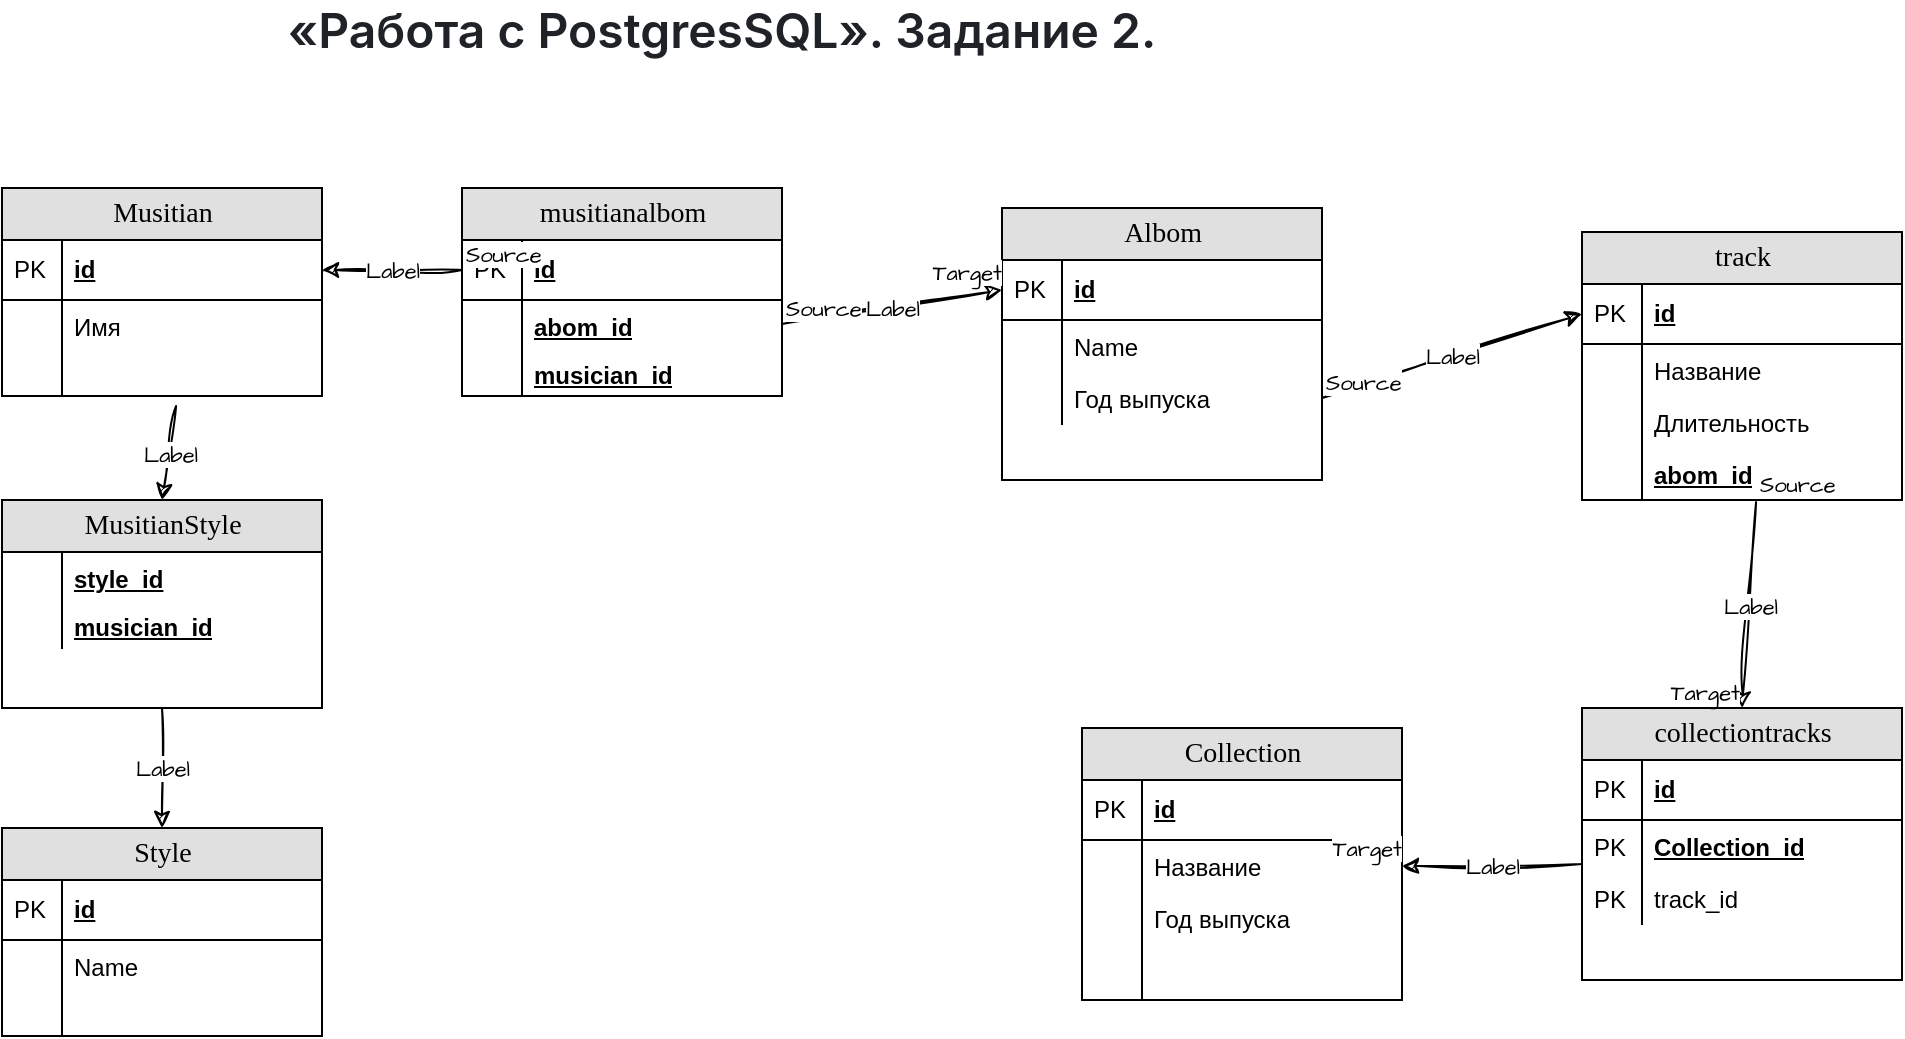 <mxfile version="24.7.1" type="github">
  <diagram name="Page-1" id="e56a1550-8fbb-45ad-956c-1786394a9013">
    <mxGraphModel dx="1434" dy="780" grid="1" gridSize="10" guides="1" tooltips="1" connect="1" arrows="1" fold="1" page="1" pageScale="1" pageWidth="1169" pageHeight="827" background="none" math="0" shadow="0">
      <root>
        <mxCell id="0" />
        <mxCell id="1" parent="0" />
        <mxCell id="83qIvf34ZbuuLf_Xbf8a-58" value="" style="edgeStyle=orthogonalEdgeStyle;rounded=0;hachureGap=4;orthogonalLoop=1;jettySize=auto;html=1;fontFamily=Architects Daughter;fontSource=https%3A%2F%2Ffonts.googleapis.com%2Fcss%3Ffamily%3DArchitects%2BDaughter;" parent="1" edge="1">
          <mxGeometry relative="1" as="geometry">
            <mxPoint x="230" y="165" as="sourcePoint" />
          </mxGeometry>
        </mxCell>
        <mxCell id="83qIvf34ZbuuLf_Xbf8a-72" value="" style="edgeStyle=orthogonalEdgeStyle;rounded=0;hachureGap=4;orthogonalLoop=1;jettySize=auto;html=1;fontFamily=Architects Daughter;fontSource=https%3A%2F%2Ffonts.googleapis.com%2Fcss%3Ffamily%3DArchitects%2BDaughter;" parent="1" edge="1">
          <mxGeometry relative="1" as="geometry">
            <mxPoint x="520" y="165" as="sourcePoint" />
          </mxGeometry>
        </mxCell>
        <mxCell id="83qIvf34ZbuuLf_Xbf8a-88" value="" style="edgeStyle=orthogonalEdgeStyle;rounded=0;sketch=1;hachureGap=4;jiggle=2;curveFitting=1;orthogonalLoop=1;jettySize=auto;html=1;fontFamily=Architects Daughter;fontSource=https%3A%2F%2Ffonts.googleapis.com%2Fcss%3Ffamily%3DArchitects%2BDaughter;" parent="1" edge="1">
          <mxGeometry relative="1" as="geometry">
            <mxPoint x="760" y="165" as="sourcePoint" />
          </mxGeometry>
        </mxCell>
        <mxCell id="83qIvf34ZbuuLf_Xbf8a-93" value="Musitian" style="swimlane;html=1;fontStyle=0;childLayout=stackLayout;horizontal=1;startSize=26;fillColor=#e0e0e0;horizontalStack=0;resizeParent=1;resizeLast=0;collapsible=1;marginBottom=0;swimlaneFillColor=#ffffff;align=center;rounded=0;shadow=0;comic=0;labelBackgroundColor=none;strokeWidth=1;fontFamily=Verdana;fontSize=14;textDirection=ltr;" parent="1" vertex="1">
          <mxGeometry x="180" y="130" width="160" height="104" as="geometry" />
        </mxCell>
        <mxCell id="83qIvf34ZbuuLf_Xbf8a-94" value="id" style="shape=partialRectangle;top=0;left=0;right=0;bottom=1;html=1;align=left;verticalAlign=middle;fillColor=none;spacingLeft=34;spacingRight=4;whiteSpace=wrap;overflow=hidden;rotatable=0;points=[[0,0.5],[1,0.5]];portConstraint=eastwest;dropTarget=0;fontStyle=5;textDirection=ltr;" parent="83qIvf34ZbuuLf_Xbf8a-93" vertex="1">
          <mxGeometry y="26" width="160" height="30" as="geometry" />
        </mxCell>
        <mxCell id="83qIvf34ZbuuLf_Xbf8a-95" value="PK" style="shape=partialRectangle;top=0;left=0;bottom=0;html=1;fillColor=none;align=left;verticalAlign=middle;spacingLeft=4;spacingRight=4;whiteSpace=wrap;overflow=hidden;rotatable=0;points=[];portConstraint=eastwest;part=1;textDirection=ltr;" parent="83qIvf34ZbuuLf_Xbf8a-94" vertex="1" connectable="0">
          <mxGeometry width="30" height="30" as="geometry" />
        </mxCell>
        <mxCell id="83qIvf34ZbuuLf_Xbf8a-96" value="Имя" style="shape=partialRectangle;top=0;left=0;right=0;bottom=0;html=1;align=left;verticalAlign=top;fillColor=none;spacingLeft=34;spacingRight=4;whiteSpace=wrap;overflow=hidden;rotatable=0;points=[[0,0.5],[1,0.5]];portConstraint=eastwest;dropTarget=0;textDirection=ltr;" parent="83qIvf34ZbuuLf_Xbf8a-93" vertex="1">
          <mxGeometry y="56" width="160" height="24" as="geometry" />
        </mxCell>
        <mxCell id="83qIvf34ZbuuLf_Xbf8a-97" value="" style="shape=partialRectangle;top=0;left=0;bottom=0;html=1;fillColor=none;align=left;verticalAlign=top;spacingLeft=4;spacingRight=4;whiteSpace=wrap;overflow=hidden;rotatable=0;points=[];portConstraint=eastwest;part=1;textDirection=ltr;" parent="83qIvf34ZbuuLf_Xbf8a-96" vertex="1" connectable="0">
          <mxGeometry width="30" height="24" as="geometry" />
        </mxCell>
        <mxCell id="83qIvf34ZbuuLf_Xbf8a-119" value="" style="shape=partialRectangle;top=0;left=0;right=0;bottom=0;html=1;align=left;verticalAlign=top;fillColor=none;spacingLeft=34;spacingRight=4;whiteSpace=wrap;overflow=hidden;rotatable=0;points=[[0,0.5],[1,0.5]];portConstraint=eastwest;dropTarget=0;textDirection=ltr;" parent="83qIvf34ZbuuLf_Xbf8a-93" vertex="1">
          <mxGeometry y="80" width="160" height="24" as="geometry" />
        </mxCell>
        <mxCell id="83qIvf34ZbuuLf_Xbf8a-120" value="" style="shape=partialRectangle;top=0;left=0;bottom=0;html=1;fillColor=none;align=left;verticalAlign=top;spacingLeft=4;spacingRight=4;whiteSpace=wrap;overflow=hidden;rotatable=0;points=[];portConstraint=eastwest;part=1;textDirection=ltr;" parent="83qIvf34ZbuuLf_Xbf8a-119" vertex="1" connectable="0">
          <mxGeometry width="30" height="24" as="geometry" />
        </mxCell>
        <mxCell id="83qIvf34ZbuuLf_Xbf8a-101" value="Albom" style="swimlane;html=1;fontStyle=0;childLayout=stackLayout;horizontal=1;startSize=26;fillColor=#e0e0e0;horizontalStack=0;resizeParent=1;resizeLast=0;collapsible=1;marginBottom=0;swimlaneFillColor=#ffffff;align=center;rounded=0;shadow=0;comic=0;labelBackgroundColor=none;strokeWidth=1;fontFamily=Verdana;fontSize=14;textDirection=ltr;" parent="1" vertex="1">
          <mxGeometry x="680" y="140" width="160" height="136" as="geometry" />
        </mxCell>
        <mxCell id="83qIvf34ZbuuLf_Xbf8a-102" value="id" style="shape=partialRectangle;top=0;left=0;right=0;bottom=1;html=1;align=left;verticalAlign=middle;fillColor=none;spacingLeft=34;spacingRight=4;whiteSpace=wrap;overflow=hidden;rotatable=0;points=[[0,0.5],[1,0.5]];portConstraint=eastwest;dropTarget=0;fontStyle=5;textDirection=ltr;" parent="83qIvf34ZbuuLf_Xbf8a-101" vertex="1">
          <mxGeometry y="26" width="160" height="30" as="geometry" />
        </mxCell>
        <mxCell id="83qIvf34ZbuuLf_Xbf8a-103" value="PK" style="shape=partialRectangle;top=0;left=0;bottom=0;html=1;fillColor=none;align=left;verticalAlign=middle;spacingLeft=4;spacingRight=4;whiteSpace=wrap;overflow=hidden;rotatable=0;points=[];portConstraint=eastwest;part=1;textDirection=ltr;" parent="83qIvf34ZbuuLf_Xbf8a-102" vertex="1" connectable="0">
          <mxGeometry width="30" height="30" as="geometry" />
        </mxCell>
        <mxCell id="83qIvf34ZbuuLf_Xbf8a-104" value="Name" style="shape=partialRectangle;top=0;left=0;right=0;bottom=0;html=1;align=left;verticalAlign=top;fillColor=none;spacingLeft=34;spacingRight=4;whiteSpace=wrap;overflow=hidden;rotatable=0;points=[[0,0.5],[1,0.5]];portConstraint=eastwest;dropTarget=0;textDirection=ltr;" parent="83qIvf34ZbuuLf_Xbf8a-101" vertex="1">
          <mxGeometry y="56" width="160" height="26" as="geometry" />
        </mxCell>
        <mxCell id="83qIvf34ZbuuLf_Xbf8a-105" value="" style="shape=partialRectangle;top=0;left=0;bottom=0;html=1;fillColor=none;align=left;verticalAlign=top;spacingLeft=4;spacingRight=4;whiteSpace=wrap;overflow=hidden;rotatable=0;points=[];portConstraint=eastwest;part=1;textDirection=ltr;" parent="83qIvf34ZbuuLf_Xbf8a-104" vertex="1" connectable="0">
          <mxGeometry width="30" height="26" as="geometry" />
        </mxCell>
        <mxCell id="83qIvf34ZbuuLf_Xbf8a-130" value="Год выпуска" style="shape=partialRectangle;top=0;left=0;right=0;bottom=0;html=1;align=left;verticalAlign=top;fillColor=none;spacingLeft=34;spacingRight=4;whiteSpace=wrap;overflow=hidden;rotatable=0;points=[[0,0.5],[1,0.5]];portConstraint=eastwest;dropTarget=0;textDirection=ltr;" parent="83qIvf34ZbuuLf_Xbf8a-101" vertex="1">
          <mxGeometry y="82" width="160" height="26" as="geometry" />
        </mxCell>
        <mxCell id="83qIvf34ZbuuLf_Xbf8a-131" value="" style="shape=partialRectangle;top=0;left=0;bottom=0;html=1;fillColor=none;align=left;verticalAlign=top;spacingLeft=4;spacingRight=4;whiteSpace=wrap;overflow=hidden;rotatable=0;points=[];portConstraint=eastwest;part=1;textDirection=ltr;" parent="83qIvf34ZbuuLf_Xbf8a-130" vertex="1" connectable="0">
          <mxGeometry width="30" height="26" as="geometry" />
        </mxCell>
        <mxCell id="83qIvf34ZbuuLf_Xbf8a-111" value="track" style="swimlane;html=1;fontStyle=0;childLayout=stackLayout;horizontal=1;startSize=26;fillColor=#e0e0e0;horizontalStack=0;resizeParent=1;resizeLast=0;collapsible=1;marginBottom=0;swimlaneFillColor=#ffffff;align=center;rounded=0;shadow=0;comic=0;labelBackgroundColor=none;strokeWidth=1;fontFamily=Verdana;fontSize=14;textDirection=ltr;" parent="1" vertex="1">
          <mxGeometry x="970" y="152" width="160" height="134" as="geometry" />
        </mxCell>
        <mxCell id="83qIvf34ZbuuLf_Xbf8a-112" value="id" style="shape=partialRectangle;top=0;left=0;right=0;bottom=1;html=1;align=left;verticalAlign=middle;fillColor=none;spacingLeft=34;spacingRight=4;whiteSpace=wrap;overflow=hidden;rotatable=0;points=[[0,0.5],[1,0.5]];portConstraint=eastwest;dropTarget=0;fontStyle=5;textDirection=ltr;" parent="83qIvf34ZbuuLf_Xbf8a-111" vertex="1">
          <mxGeometry y="26" width="160" height="30" as="geometry" />
        </mxCell>
        <mxCell id="83qIvf34ZbuuLf_Xbf8a-113" value="PK" style="shape=partialRectangle;top=0;left=0;bottom=0;html=1;fillColor=none;align=left;verticalAlign=middle;spacingLeft=4;spacingRight=4;whiteSpace=wrap;overflow=hidden;rotatable=0;points=[];portConstraint=eastwest;part=1;textDirection=ltr;" parent="83qIvf34ZbuuLf_Xbf8a-112" vertex="1" connectable="0">
          <mxGeometry width="30" height="30" as="geometry" />
        </mxCell>
        <mxCell id="83qIvf34ZbuuLf_Xbf8a-114" value="Название" style="shape=partialRectangle;top=0;left=0;right=0;bottom=0;html=1;align=left;verticalAlign=top;fillColor=none;spacingLeft=34;spacingRight=4;whiteSpace=wrap;overflow=hidden;rotatable=0;points=[[0,0.5],[1,0.5]];portConstraint=eastwest;dropTarget=0;textDirection=ltr;" parent="83qIvf34ZbuuLf_Xbf8a-111" vertex="1">
          <mxGeometry y="56" width="160" height="26" as="geometry" />
        </mxCell>
        <mxCell id="83qIvf34ZbuuLf_Xbf8a-115" value="" style="shape=partialRectangle;top=0;left=0;bottom=0;html=1;fillColor=none;align=left;verticalAlign=top;spacingLeft=4;spacingRight=4;whiteSpace=wrap;overflow=hidden;rotatable=0;points=[];portConstraint=eastwest;part=1;textDirection=ltr;" parent="83qIvf34ZbuuLf_Xbf8a-114" vertex="1" connectable="0">
          <mxGeometry width="30" height="26" as="geometry" />
        </mxCell>
        <mxCell id="83qIvf34ZbuuLf_Xbf8a-132" value="Длительность" style="shape=partialRectangle;top=0;left=0;right=0;bottom=0;html=1;align=left;verticalAlign=top;fillColor=none;spacingLeft=34;spacingRight=4;whiteSpace=wrap;overflow=hidden;rotatable=0;points=[[0,0.5],[1,0.5]];portConstraint=eastwest;dropTarget=0;textDirection=ltr;" parent="83qIvf34ZbuuLf_Xbf8a-111" vertex="1">
          <mxGeometry y="82" width="160" height="26" as="geometry" />
        </mxCell>
        <mxCell id="83qIvf34ZbuuLf_Xbf8a-133" value="" style="shape=partialRectangle;top=0;left=0;bottom=0;html=1;fillColor=none;align=left;verticalAlign=top;spacingLeft=4;spacingRight=4;whiteSpace=wrap;overflow=hidden;rotatable=0;points=[];portConstraint=eastwest;part=1;textDirection=ltr;" parent="83qIvf34ZbuuLf_Xbf8a-132" vertex="1" connectable="0">
          <mxGeometry width="30" height="26" as="geometry" />
        </mxCell>
        <mxCell id="83qIvf34ZbuuLf_Xbf8a-134" value="&lt;span style=&quot;font-weight: 700; text-decoration-line: underline;&quot;&gt;abom_id&lt;/span&gt;" style="shape=partialRectangle;top=0;left=0;right=0;bottom=0;html=1;align=left;verticalAlign=top;fillColor=none;spacingLeft=34;spacingRight=4;whiteSpace=wrap;overflow=hidden;rotatable=0;points=[[0,0.5],[1,0.5]];portConstraint=eastwest;dropTarget=0;textDirection=ltr;" parent="83qIvf34ZbuuLf_Xbf8a-111" vertex="1">
          <mxGeometry y="108" width="160" height="26" as="geometry" />
        </mxCell>
        <mxCell id="83qIvf34ZbuuLf_Xbf8a-135" value="" style="shape=partialRectangle;top=0;left=0;bottom=0;html=1;fillColor=none;align=left;verticalAlign=top;spacingLeft=4;spacingRight=4;whiteSpace=wrap;overflow=hidden;rotatable=0;points=[];portConstraint=eastwest;part=1;textDirection=ltr;" parent="83qIvf34ZbuuLf_Xbf8a-134" vertex="1" connectable="0">
          <mxGeometry width="30" height="26" as="geometry" />
        </mxCell>
        <mxCell id="83qIvf34ZbuuLf_Xbf8a-136" value="&lt;h1 style=&quot;box-sizing: border-box; margin-right: 0px; margin-bottom: var(--base-size-16); margin-left: 0px; font-weight: var(--base-text-weight-semibold, 600); line-height: 1.25; padding-bottom: 0.3em; border-bottom: 1px solid var(--borderColor-muted, var(--color-border-muted)); color: rgb(31, 35, 40); font-family: -apple-system, BlinkMacSystemFont, &amp;quot;Segoe UI&amp;quot;, &amp;quot;Noto Sans&amp;quot;, Helvetica, Arial, sans-serif, &amp;quot;Apple Color Emoji&amp;quot;, &amp;quot;Segoe UI Emoji&amp;quot;; text-align: start; background-color: rgb(255, 255, 255); margin-top: 0px !important;&quot; dir=&quot;auto&quot; class=&quot;heading-element&quot; tabindex=&quot;-1&quot;&gt;«Работа с PostgresSQL». Задание 2.&lt;/h1&gt;" style="text;strokeColor=none;align=center;fillColor=none;html=1;verticalAlign=middle;whiteSpace=wrap;rounded=0;fontFamily=Architects Daughter;fontSource=https%3A%2F%2Ffonts.googleapis.com%2Fcss%3Ffamily%3DArchitects%2BDaughter;" parent="1" vertex="1">
          <mxGeometry x="290" y="40" width="500" height="30" as="geometry" />
        </mxCell>
        <mxCell id="aMkGNn5HbSFUDOoJPxXk-1" value="Collection" style="swimlane;html=1;fontStyle=0;childLayout=stackLayout;horizontal=1;startSize=26;fillColor=#e0e0e0;horizontalStack=0;resizeParent=1;resizeLast=0;collapsible=1;marginBottom=0;swimlaneFillColor=#ffffff;align=center;rounded=0;shadow=0;comic=0;labelBackgroundColor=none;strokeWidth=1;fontFamily=Verdana;fontSize=14;textDirection=ltr;" parent="1" vertex="1">
          <mxGeometry x="720" y="400" width="160" height="136" as="geometry" />
        </mxCell>
        <mxCell id="aMkGNn5HbSFUDOoJPxXk-2" value="id" style="shape=partialRectangle;top=0;left=0;right=0;bottom=1;html=1;align=left;verticalAlign=middle;fillColor=none;spacingLeft=34;spacingRight=4;whiteSpace=wrap;overflow=hidden;rotatable=0;points=[[0,0.5],[1,0.5]];portConstraint=eastwest;dropTarget=0;fontStyle=5;textDirection=ltr;" parent="aMkGNn5HbSFUDOoJPxXk-1" vertex="1">
          <mxGeometry y="26" width="160" height="30" as="geometry" />
        </mxCell>
        <mxCell id="aMkGNn5HbSFUDOoJPxXk-3" value="PK" style="shape=partialRectangle;top=0;left=0;bottom=0;html=1;fillColor=none;align=left;verticalAlign=middle;spacingLeft=4;spacingRight=4;whiteSpace=wrap;overflow=hidden;rotatable=0;points=[];portConstraint=eastwest;part=1;textDirection=ltr;" parent="aMkGNn5HbSFUDOoJPxXk-2" vertex="1" connectable="0">
          <mxGeometry width="30" height="30" as="geometry" />
        </mxCell>
        <mxCell id="aMkGNn5HbSFUDOoJPxXk-4" value="Название" style="shape=partialRectangle;top=0;left=0;right=0;bottom=0;html=1;align=left;verticalAlign=top;fillColor=none;spacingLeft=34;spacingRight=4;whiteSpace=wrap;overflow=hidden;rotatable=0;points=[[0,0.5],[1,0.5]];portConstraint=eastwest;dropTarget=0;textDirection=ltr;" parent="aMkGNn5HbSFUDOoJPxXk-1" vertex="1">
          <mxGeometry y="56" width="160" height="26" as="geometry" />
        </mxCell>
        <mxCell id="aMkGNn5HbSFUDOoJPxXk-5" value="" style="shape=partialRectangle;top=0;left=0;bottom=0;html=1;fillColor=none;align=left;verticalAlign=top;spacingLeft=4;spacingRight=4;whiteSpace=wrap;overflow=hidden;rotatable=0;points=[];portConstraint=eastwest;part=1;textDirection=ltr;" parent="aMkGNn5HbSFUDOoJPxXk-4" vertex="1" connectable="0">
          <mxGeometry width="30" height="26" as="geometry" />
        </mxCell>
        <mxCell id="aMkGNn5HbSFUDOoJPxXk-6" value="Год выпуска" style="shape=partialRectangle;top=0;left=0;right=0;bottom=0;html=1;align=left;verticalAlign=top;fillColor=none;spacingLeft=34;spacingRight=4;whiteSpace=wrap;overflow=hidden;rotatable=0;points=[[0,0.5],[1,0.5]];portConstraint=eastwest;dropTarget=0;textDirection=ltr;" parent="aMkGNn5HbSFUDOoJPxXk-1" vertex="1">
          <mxGeometry y="82" width="160" height="26" as="geometry" />
        </mxCell>
        <mxCell id="aMkGNn5HbSFUDOoJPxXk-7" value="" style="shape=partialRectangle;top=0;left=0;bottom=0;html=1;fillColor=none;align=left;verticalAlign=top;spacingLeft=4;spacingRight=4;whiteSpace=wrap;overflow=hidden;rotatable=0;points=[];portConstraint=eastwest;part=1;textDirection=ltr;" parent="aMkGNn5HbSFUDOoJPxXk-6" vertex="1" connectable="0">
          <mxGeometry width="30" height="26" as="geometry" />
        </mxCell>
        <mxCell id="aMkGNn5HbSFUDOoJPxXk-8" value="" style="shape=partialRectangle;top=0;left=0;right=0;bottom=0;html=1;align=left;verticalAlign=top;fillColor=none;spacingLeft=34;spacingRight=4;whiteSpace=wrap;overflow=hidden;rotatable=0;points=[[0,0.5],[1,0.5]];portConstraint=eastwest;dropTarget=0;textDirection=ltr;" parent="aMkGNn5HbSFUDOoJPxXk-1" vertex="1">
          <mxGeometry y="108" width="160" height="28" as="geometry" />
        </mxCell>
        <mxCell id="aMkGNn5HbSFUDOoJPxXk-9" value="" style="shape=partialRectangle;top=0;left=0;bottom=0;html=1;fillColor=none;align=left;verticalAlign=top;spacingLeft=4;spacingRight=4;whiteSpace=wrap;overflow=hidden;rotatable=0;points=[];portConstraint=eastwest;part=1;textDirection=ltr;" parent="aMkGNn5HbSFUDOoJPxXk-8" vertex="1" connectable="0">
          <mxGeometry width="30" height="28" as="geometry" />
        </mxCell>
        <mxCell id="aMkGNn5HbSFUDOoJPxXk-10" value="" style="endArrow=classic;html=1;rounded=0;sketch=1;hachureGap=4;jiggle=2;curveFitting=1;fontFamily=Architects Daughter;fontSource=https%3A%2F%2Ffonts.googleapis.com%2Fcss%3Ffamily%3DArchitects%2BDaughter;entryX=1;entryY=0.5;entryDx=0;entryDy=0;exitX=0;exitY=0.846;exitDx=0;exitDy=0;exitPerimeter=0;" parent="1" source="aMkGNn5HbSFUDOoJPxXk-17" target="aMkGNn5HbSFUDOoJPxXk-4" edge="1">
          <mxGeometry relative="1" as="geometry">
            <mxPoint x="740" y="440" as="sourcePoint" />
            <mxPoint x="660" y="400" as="targetPoint" />
          </mxGeometry>
        </mxCell>
        <mxCell id="aMkGNn5HbSFUDOoJPxXk-11" value="Label" style="edgeLabel;resizable=0;html=1;;align=center;verticalAlign=middle;sketch=1;hachureGap=4;jiggle=2;curveFitting=1;fontFamily=Architects Daughter;fontSource=https%3A%2F%2Ffonts.googleapis.com%2Fcss%3Ffamily%3DArchitects%2BDaughter;" parent="aMkGNn5HbSFUDOoJPxXk-10" connectable="0" vertex="1">
          <mxGeometry relative="1" as="geometry" />
        </mxCell>
        <mxCell id="aMkGNn5HbSFUDOoJPxXk-12" value="Source" style="edgeLabel;resizable=0;html=1;;align=left;verticalAlign=bottom;sketch=1;hachureGap=4;jiggle=2;curveFitting=1;fontFamily=Architects Daughter;fontSource=https%3A%2F%2Ffonts.googleapis.com%2Fcss%3Ffamily%3DArchitects%2BDaughter;" parent="aMkGNn5HbSFUDOoJPxXk-10" connectable="0" vertex="1">
          <mxGeometry x="-1" relative="1" as="geometry" />
        </mxCell>
        <mxCell id="aMkGNn5HbSFUDOoJPxXk-13" value="Target" style="edgeLabel;resizable=0;html=1;;align=right;verticalAlign=bottom;sketch=1;hachureGap=4;jiggle=2;curveFitting=1;fontFamily=Architects Daughter;fontSource=https%3A%2F%2Ffonts.googleapis.com%2Fcss%3Ffamily%3DArchitects%2BDaughter;" parent="aMkGNn5HbSFUDOoJPxXk-10" connectable="0" vertex="1">
          <mxGeometry x="1" relative="1" as="geometry" />
        </mxCell>
        <mxCell id="aMkGNn5HbSFUDOoJPxXk-14" value="collectiontracks" style="swimlane;html=1;fontStyle=0;childLayout=stackLayout;horizontal=1;startSize=26;fillColor=#e0e0e0;horizontalStack=0;resizeParent=1;resizeLast=0;collapsible=1;marginBottom=0;swimlaneFillColor=#ffffff;align=center;rounded=0;shadow=0;comic=0;labelBackgroundColor=none;strokeWidth=1;fontFamily=Verdana;fontSize=14;textDirection=ltr;" parent="1" vertex="1">
          <mxGeometry x="970" y="390" width="160" height="136" as="geometry" />
        </mxCell>
        <mxCell id="aMkGNn5HbSFUDOoJPxXk-15" value="id" style="shape=partialRectangle;top=0;left=0;right=0;bottom=1;html=1;align=left;verticalAlign=middle;fillColor=none;spacingLeft=34;spacingRight=4;whiteSpace=wrap;overflow=hidden;rotatable=0;points=[[0,0.5],[1,0.5]];portConstraint=eastwest;dropTarget=0;fontStyle=5;textDirection=ltr;" parent="aMkGNn5HbSFUDOoJPxXk-14" vertex="1">
          <mxGeometry y="26" width="160" height="30" as="geometry" />
        </mxCell>
        <mxCell id="aMkGNn5HbSFUDOoJPxXk-16" value="PK" style="shape=partialRectangle;top=0;left=0;bottom=0;html=1;fillColor=none;align=left;verticalAlign=middle;spacingLeft=4;spacingRight=4;whiteSpace=wrap;overflow=hidden;rotatable=0;points=[];portConstraint=eastwest;part=1;textDirection=ltr;" parent="aMkGNn5HbSFUDOoJPxXk-15" vertex="1" connectable="0">
          <mxGeometry width="30" height="30" as="geometry" />
        </mxCell>
        <mxCell id="aMkGNn5HbSFUDOoJPxXk-17" value="&lt;span style=&quot;font-weight: 700; text-decoration-line: underline;&quot;&gt;Collection_id&lt;/span&gt;" style="shape=partialRectangle;top=0;left=0;right=0;bottom=0;html=1;align=left;verticalAlign=top;fillColor=none;spacingLeft=34;spacingRight=4;whiteSpace=wrap;overflow=hidden;rotatable=0;points=[[0,0.5],[1,0.5]];portConstraint=eastwest;dropTarget=0;textDirection=ltr;" parent="aMkGNn5HbSFUDOoJPxXk-14" vertex="1">
          <mxGeometry y="56" width="160" height="26" as="geometry" />
        </mxCell>
        <mxCell id="aMkGNn5HbSFUDOoJPxXk-18" value="PK" style="shape=partialRectangle;top=0;left=0;bottom=0;html=1;fillColor=none;align=left;verticalAlign=top;spacingLeft=4;spacingRight=4;whiteSpace=wrap;overflow=hidden;rotatable=0;points=[];portConstraint=eastwest;part=1;textDirection=ltr;" parent="aMkGNn5HbSFUDOoJPxXk-17" vertex="1" connectable="0">
          <mxGeometry width="30" height="26" as="geometry" />
        </mxCell>
        <mxCell id="aMkGNn5HbSFUDOoJPxXk-21" value="track_id" style="shape=partialRectangle;top=0;left=0;right=0;bottom=0;html=1;align=left;verticalAlign=top;fillColor=none;spacingLeft=34;spacingRight=4;whiteSpace=wrap;overflow=hidden;rotatable=0;points=[[0,0.5],[1,0.5]];portConstraint=eastwest;dropTarget=0;textDirection=ltr;" parent="aMkGNn5HbSFUDOoJPxXk-14" vertex="1">
          <mxGeometry y="82" width="160" height="26" as="geometry" />
        </mxCell>
        <mxCell id="aMkGNn5HbSFUDOoJPxXk-22" value="PK" style="shape=partialRectangle;top=0;left=0;bottom=0;html=1;fillColor=none;align=left;verticalAlign=top;spacingLeft=4;spacingRight=4;whiteSpace=wrap;overflow=hidden;rotatable=0;points=[];portConstraint=eastwest;part=1;textDirection=ltr;" parent="aMkGNn5HbSFUDOoJPxXk-21" vertex="1" connectable="0">
          <mxGeometry width="30" height="26" as="geometry" />
        </mxCell>
        <mxCell id="aMkGNn5HbSFUDOoJPxXk-23" value="" style="endArrow=classic;html=1;rounded=0;sketch=1;hachureGap=4;jiggle=2;curveFitting=1;fontFamily=Architects Daughter;fontSource=https%3A%2F%2Ffonts.googleapis.com%2Fcss%3Ffamily%3DArchitects%2BDaughter;entryX=0.5;entryY=0;entryDx=0;entryDy=0;exitX=0.544;exitY=1.038;exitDx=0;exitDy=0;exitPerimeter=0;" parent="1" source="83qIvf34ZbuuLf_Xbf8a-134" target="aMkGNn5HbSFUDOoJPxXk-14" edge="1">
          <mxGeometry relative="1" as="geometry">
            <mxPoint x="790" y="340" as="sourcePoint" />
            <mxPoint x="650" y="376" as="targetPoint" />
          </mxGeometry>
        </mxCell>
        <mxCell id="aMkGNn5HbSFUDOoJPxXk-24" value="Label" style="edgeLabel;resizable=0;html=1;;align=center;verticalAlign=middle;sketch=1;hachureGap=4;jiggle=2;curveFitting=1;fontFamily=Architects Daughter;fontSource=https%3A%2F%2Ffonts.googleapis.com%2Fcss%3Ffamily%3DArchitects%2BDaughter;" parent="aMkGNn5HbSFUDOoJPxXk-23" connectable="0" vertex="1">
          <mxGeometry relative="1" as="geometry" />
        </mxCell>
        <mxCell id="aMkGNn5HbSFUDOoJPxXk-25" value="Source" style="edgeLabel;resizable=0;html=1;;align=left;verticalAlign=bottom;sketch=1;hachureGap=4;jiggle=2;curveFitting=1;fontFamily=Architects Daughter;fontSource=https%3A%2F%2Ffonts.googleapis.com%2Fcss%3Ffamily%3DArchitects%2BDaughter;" parent="aMkGNn5HbSFUDOoJPxXk-23" connectable="0" vertex="1">
          <mxGeometry x="-1" relative="1" as="geometry" />
        </mxCell>
        <mxCell id="aMkGNn5HbSFUDOoJPxXk-26" value="Target" style="edgeLabel;resizable=0;html=1;;align=right;verticalAlign=bottom;sketch=1;hachureGap=4;jiggle=2;curveFitting=1;fontFamily=Architects Daughter;fontSource=https%3A%2F%2Ffonts.googleapis.com%2Fcss%3Ffamily%3DArchitects%2BDaughter;" parent="aMkGNn5HbSFUDOoJPxXk-23" connectable="0" vertex="1">
          <mxGeometry x="1" relative="1" as="geometry" />
        </mxCell>
        <mxCell id="AkyemnYGHtSroJP_VSwU-5" value="musitianalbom" style="swimlane;html=1;fontStyle=0;childLayout=stackLayout;horizontal=1;startSize=26;fillColor=#e0e0e0;horizontalStack=0;resizeParent=1;resizeLast=0;collapsible=1;marginBottom=0;swimlaneFillColor=#ffffff;align=center;rounded=0;shadow=0;comic=0;labelBackgroundColor=none;strokeWidth=1;fontFamily=Verdana;fontSize=14;textDirection=ltr;" parent="1" vertex="1">
          <mxGeometry x="410" y="130" width="160" height="104" as="geometry" />
        </mxCell>
        <mxCell id="AkyemnYGHtSroJP_VSwU-6" value="id" style="shape=partialRectangle;top=0;left=0;right=0;bottom=1;html=1;align=left;verticalAlign=middle;fillColor=none;spacingLeft=34;spacingRight=4;whiteSpace=wrap;overflow=hidden;rotatable=0;points=[[0,0.5],[1,0.5]];portConstraint=eastwest;dropTarget=0;fontStyle=5;textDirection=ltr;" parent="AkyemnYGHtSroJP_VSwU-5" vertex="1">
          <mxGeometry y="26" width="160" height="30" as="geometry" />
        </mxCell>
        <mxCell id="AkyemnYGHtSroJP_VSwU-7" value="PK" style="shape=partialRectangle;top=0;left=0;bottom=0;html=1;fillColor=none;align=left;verticalAlign=middle;spacingLeft=4;spacingRight=4;whiteSpace=wrap;overflow=hidden;rotatable=0;points=[];portConstraint=eastwest;part=1;textDirection=ltr;" parent="AkyemnYGHtSroJP_VSwU-6" vertex="1" connectable="0">
          <mxGeometry width="30" height="30" as="geometry" />
        </mxCell>
        <mxCell id="AkyemnYGHtSroJP_VSwU-8" value="&lt;span style=&quot;font-weight: 700; text-decoration-line: underline;&quot;&gt;abom_id&lt;/span&gt;" style="shape=partialRectangle;top=0;left=0;right=0;bottom=0;html=1;align=left;verticalAlign=top;fillColor=none;spacingLeft=34;spacingRight=4;whiteSpace=wrap;overflow=hidden;rotatable=0;points=[[0,0.5],[1,0.5]];portConstraint=eastwest;dropTarget=0;textDirection=ltr;" parent="AkyemnYGHtSroJP_VSwU-5" vertex="1">
          <mxGeometry y="56" width="160" height="24" as="geometry" />
        </mxCell>
        <mxCell id="AkyemnYGHtSroJP_VSwU-9" value="" style="shape=partialRectangle;top=0;left=0;bottom=0;html=1;fillColor=none;align=left;verticalAlign=top;spacingLeft=4;spacingRight=4;whiteSpace=wrap;overflow=hidden;rotatable=0;points=[];portConstraint=eastwest;part=1;textDirection=ltr;" parent="AkyemnYGHtSroJP_VSwU-8" vertex="1" connectable="0">
          <mxGeometry width="30" height="24" as="geometry" />
        </mxCell>
        <mxCell id="AkyemnYGHtSroJP_VSwU-10" value="&lt;span style=&quot;font-weight: 700; text-decoration-line: underline;&quot;&gt;musician_id&lt;/span&gt;" style="shape=partialRectangle;top=0;left=0;right=0;bottom=0;html=1;align=left;verticalAlign=top;fillColor=none;spacingLeft=34;spacingRight=4;whiteSpace=wrap;overflow=hidden;rotatable=0;points=[[0,0.5],[1,0.5]];portConstraint=eastwest;dropTarget=0;textDirection=ltr;" parent="AkyemnYGHtSroJP_VSwU-5" vertex="1">
          <mxGeometry y="80" width="160" height="24" as="geometry" />
        </mxCell>
        <mxCell id="AkyemnYGHtSroJP_VSwU-11" value="" style="shape=partialRectangle;top=0;left=0;bottom=0;html=1;fillColor=none;align=left;verticalAlign=top;spacingLeft=4;spacingRight=4;whiteSpace=wrap;overflow=hidden;rotatable=0;points=[];portConstraint=eastwest;part=1;textDirection=ltr;" parent="AkyemnYGHtSroJP_VSwU-10" vertex="1" connectable="0">
          <mxGeometry width="30" height="24" as="geometry" />
        </mxCell>
        <mxCell id="AkyemnYGHtSroJP_VSwU-14" value="" style="endArrow=classic;html=1;rounded=0;sketch=1;hachureGap=4;jiggle=2;curveFitting=1;fontFamily=Architects Daughter;fontSource=https%3A%2F%2Ffonts.googleapis.com%2Fcss%3Ffamily%3DArchitects%2BDaughter;exitX=0;exitY=0.5;exitDx=0;exitDy=0;entryX=1;entryY=0.5;entryDx=0;entryDy=0;" parent="1" source="AkyemnYGHtSroJP_VSwU-6" target="83qIvf34ZbuuLf_Xbf8a-94" edge="1">
          <mxGeometry relative="1" as="geometry">
            <mxPoint x="500" y="400" as="sourcePoint" />
            <mxPoint x="660" y="400" as="targetPoint" />
          </mxGeometry>
        </mxCell>
        <mxCell id="AkyemnYGHtSroJP_VSwU-15" value="Label" style="edgeLabel;resizable=0;html=1;;align=center;verticalAlign=middle;sketch=1;hachureGap=4;jiggle=2;curveFitting=1;fontFamily=Architects Daughter;fontSource=https%3A%2F%2Ffonts.googleapis.com%2Fcss%3Ffamily%3DArchitects%2BDaughter;" parent="AkyemnYGHtSroJP_VSwU-14" connectable="0" vertex="1">
          <mxGeometry relative="1" as="geometry" />
        </mxCell>
        <mxCell id="AkyemnYGHtSroJP_VSwU-16" value="Source" style="edgeLabel;resizable=0;html=1;;align=left;verticalAlign=bottom;sketch=1;hachureGap=4;jiggle=2;curveFitting=1;fontFamily=Architects Daughter;fontSource=https%3A%2F%2Ffonts.googleapis.com%2Fcss%3Ffamily%3DArchitects%2BDaughter;" parent="AkyemnYGHtSroJP_VSwU-14" connectable="0" vertex="1">
          <mxGeometry x="-1" relative="1" as="geometry" />
        </mxCell>
        <mxCell id="AkyemnYGHtSroJP_VSwU-17" value="" style="endArrow=classic;html=1;rounded=0;sketch=1;hachureGap=4;jiggle=2;curveFitting=1;fontFamily=Architects Daughter;fontSource=https%3A%2F%2Ffonts.googleapis.com%2Fcss%3Ffamily%3DArchitects%2BDaughter;exitX=1;exitY=0.5;exitDx=0;exitDy=0;entryX=0;entryY=0.5;entryDx=0;entryDy=0;" parent="1" source="AkyemnYGHtSroJP_VSwU-8" target="83qIvf34ZbuuLf_Xbf8a-102" edge="1">
          <mxGeometry relative="1" as="geometry">
            <mxPoint x="500" y="400" as="sourcePoint" />
            <mxPoint x="660" y="400" as="targetPoint" />
          </mxGeometry>
        </mxCell>
        <mxCell id="AkyemnYGHtSroJP_VSwU-18" value="Label" style="edgeLabel;resizable=0;html=1;;align=center;verticalAlign=middle;sketch=1;hachureGap=4;jiggle=2;curveFitting=1;fontFamily=Architects Daughter;fontSource=https%3A%2F%2Ffonts.googleapis.com%2Fcss%3Ffamily%3DArchitects%2BDaughter;" parent="AkyemnYGHtSroJP_VSwU-17" connectable="0" vertex="1">
          <mxGeometry relative="1" as="geometry" />
        </mxCell>
        <mxCell id="AkyemnYGHtSroJP_VSwU-19" value="Source" style="edgeLabel;resizable=0;html=1;;align=left;verticalAlign=bottom;sketch=1;hachureGap=4;jiggle=2;curveFitting=1;fontFamily=Architects Daughter;fontSource=https%3A%2F%2Ffonts.googleapis.com%2Fcss%3Ffamily%3DArchitects%2BDaughter;" parent="AkyemnYGHtSroJP_VSwU-17" connectable="0" vertex="1">
          <mxGeometry x="-1" relative="1" as="geometry" />
        </mxCell>
        <mxCell id="AkyemnYGHtSroJP_VSwU-20" value="Target" style="edgeLabel;resizable=0;html=1;;align=right;verticalAlign=bottom;sketch=1;hachureGap=4;jiggle=2;curveFitting=1;fontFamily=Architects Daughter;fontSource=https%3A%2F%2Ffonts.googleapis.com%2Fcss%3Ffamily%3DArchitects%2BDaughter;" parent="AkyemnYGHtSroJP_VSwU-17" connectable="0" vertex="1">
          <mxGeometry x="1" relative="1" as="geometry" />
        </mxCell>
        <mxCell id="AkyemnYGHtSroJP_VSwU-22" value="" style="endArrow=classic;html=1;rounded=0;sketch=1;hachureGap=4;jiggle=2;curveFitting=1;fontFamily=Architects Daughter;fontSource=https%3A%2F%2Ffonts.googleapis.com%2Fcss%3Ffamily%3DArchitects%2BDaughter;exitX=1;exitY=0.5;exitDx=0;exitDy=0;entryX=0;entryY=0.5;entryDx=0;entryDy=0;" parent="1" source="83qIvf34ZbuuLf_Xbf8a-130" target="83qIvf34ZbuuLf_Xbf8a-112" edge="1">
          <mxGeometry relative="1" as="geometry">
            <mxPoint x="810" y="220" as="sourcePoint" />
            <mxPoint x="970" y="220" as="targetPoint" />
          </mxGeometry>
        </mxCell>
        <mxCell id="AkyemnYGHtSroJP_VSwU-23" value="Label" style="edgeLabel;resizable=0;html=1;;align=center;verticalAlign=middle;sketch=1;hachureGap=4;jiggle=2;curveFitting=1;fontFamily=Architects Daughter;fontSource=https%3A%2F%2Ffonts.googleapis.com%2Fcss%3Ffamily%3DArchitects%2BDaughter;" parent="AkyemnYGHtSroJP_VSwU-22" connectable="0" vertex="1">
          <mxGeometry relative="1" as="geometry" />
        </mxCell>
        <mxCell id="AkyemnYGHtSroJP_VSwU-24" value="Source" style="edgeLabel;resizable=0;html=1;;align=left;verticalAlign=bottom;sketch=1;hachureGap=4;jiggle=2;curveFitting=1;fontFamily=Architects Daughter;fontSource=https%3A%2F%2Ffonts.googleapis.com%2Fcss%3Ffamily%3DArchitects%2BDaughter;" parent="AkyemnYGHtSroJP_VSwU-22" connectable="0" vertex="1">
          <mxGeometry x="-1" relative="1" as="geometry" />
        </mxCell>
        <mxCell id="-l54Swqj56c7QHaCfAGs-1" value="MusitianStyle" style="swimlane;html=1;fontStyle=0;childLayout=stackLayout;horizontal=1;startSize=26;fillColor=#e0e0e0;horizontalStack=0;resizeParent=1;resizeLast=0;collapsible=1;marginBottom=0;swimlaneFillColor=#ffffff;align=center;rounded=0;shadow=0;comic=0;labelBackgroundColor=none;strokeWidth=1;fontFamily=Verdana;fontSize=14;textDirection=ltr;" parent="1" vertex="1">
          <mxGeometry x="180" y="286" width="160" height="104" as="geometry" />
        </mxCell>
        <mxCell id="-l54Swqj56c7QHaCfAGs-4" value="&lt;span style=&quot;font-weight: 700; text-decoration-line: underline;&quot;&gt;style_id&lt;/span&gt;" style="shape=partialRectangle;top=0;left=0;right=0;bottom=0;html=1;align=left;verticalAlign=top;fillColor=none;spacingLeft=34;spacingRight=4;whiteSpace=wrap;overflow=hidden;rotatable=0;points=[[0,0.5],[1,0.5]];portConstraint=eastwest;dropTarget=0;textDirection=ltr;" parent="-l54Swqj56c7QHaCfAGs-1" vertex="1">
          <mxGeometry y="26" width="160" height="24" as="geometry" />
        </mxCell>
        <mxCell id="-l54Swqj56c7QHaCfAGs-5" value="" style="shape=partialRectangle;top=0;left=0;bottom=0;html=1;fillColor=none;align=left;verticalAlign=top;spacingLeft=4;spacingRight=4;whiteSpace=wrap;overflow=hidden;rotatable=0;points=[];portConstraint=eastwest;part=1;textDirection=ltr;" parent="-l54Swqj56c7QHaCfAGs-4" vertex="1" connectable="0">
          <mxGeometry width="30" height="24" as="geometry" />
        </mxCell>
        <mxCell id="-l54Swqj56c7QHaCfAGs-6" value="&lt;span style=&quot;font-weight: 700; text-decoration-line: underline;&quot;&gt;musician_id&lt;/span&gt;" style="shape=partialRectangle;top=0;left=0;right=0;bottom=0;html=1;align=left;verticalAlign=top;fillColor=none;spacingLeft=34;spacingRight=4;whiteSpace=wrap;overflow=hidden;rotatable=0;points=[[0,0.5],[1,0.5]];portConstraint=eastwest;dropTarget=0;textDirection=ltr;" parent="-l54Swqj56c7QHaCfAGs-1" vertex="1">
          <mxGeometry y="50" width="160" height="24" as="geometry" />
        </mxCell>
        <mxCell id="-l54Swqj56c7QHaCfAGs-7" value="" style="shape=partialRectangle;top=0;left=0;bottom=0;html=1;fillColor=none;align=left;verticalAlign=top;spacingLeft=4;spacingRight=4;whiteSpace=wrap;overflow=hidden;rotatable=0;points=[];portConstraint=eastwest;part=1;textDirection=ltr;" parent="-l54Swqj56c7QHaCfAGs-6" vertex="1" connectable="0">
          <mxGeometry width="30" height="24" as="geometry" />
        </mxCell>
        <mxCell id="-l54Swqj56c7QHaCfAGs-8" value="Style" style="swimlane;html=1;fontStyle=0;childLayout=stackLayout;horizontal=1;startSize=26;fillColor=#e0e0e0;horizontalStack=0;resizeParent=1;resizeLast=0;collapsible=1;marginBottom=0;swimlaneFillColor=#ffffff;align=center;rounded=0;shadow=0;comic=0;labelBackgroundColor=none;strokeWidth=1;fontFamily=Verdana;fontSize=14;textDirection=ltr;" parent="1" vertex="1">
          <mxGeometry x="180" y="450" width="160" height="104" as="geometry" />
        </mxCell>
        <mxCell id="-l54Swqj56c7QHaCfAGs-9" value="id" style="shape=partialRectangle;top=0;left=0;right=0;bottom=1;html=1;align=left;verticalAlign=middle;fillColor=none;spacingLeft=34;spacingRight=4;whiteSpace=wrap;overflow=hidden;rotatable=0;points=[[0,0.5],[1,0.5]];portConstraint=eastwest;dropTarget=0;fontStyle=5;textDirection=ltr;" parent="-l54Swqj56c7QHaCfAGs-8" vertex="1">
          <mxGeometry y="26" width="160" height="30" as="geometry" />
        </mxCell>
        <mxCell id="-l54Swqj56c7QHaCfAGs-10" value="PK" style="shape=partialRectangle;top=0;left=0;bottom=0;html=1;fillColor=none;align=left;verticalAlign=middle;spacingLeft=4;spacingRight=4;whiteSpace=wrap;overflow=hidden;rotatable=0;points=[];portConstraint=eastwest;part=1;textDirection=ltr;" parent="-l54Swqj56c7QHaCfAGs-9" vertex="1" connectable="0">
          <mxGeometry width="30" height="30" as="geometry" />
        </mxCell>
        <mxCell id="-l54Swqj56c7QHaCfAGs-11" value="Name" style="shape=partialRectangle;top=0;left=0;right=0;bottom=0;html=1;align=left;verticalAlign=top;fillColor=none;spacingLeft=34;spacingRight=4;whiteSpace=wrap;overflow=hidden;rotatable=0;points=[[0,0.5],[1,0.5]];portConstraint=eastwest;dropTarget=0;textDirection=ltr;" parent="-l54Swqj56c7QHaCfAGs-8" vertex="1">
          <mxGeometry y="56" width="160" height="24" as="geometry" />
        </mxCell>
        <mxCell id="-l54Swqj56c7QHaCfAGs-12" value="" style="shape=partialRectangle;top=0;left=0;bottom=0;html=1;fillColor=none;align=left;verticalAlign=top;spacingLeft=4;spacingRight=4;whiteSpace=wrap;overflow=hidden;rotatable=0;points=[];portConstraint=eastwest;part=1;textDirection=ltr;" parent="-l54Swqj56c7QHaCfAGs-11" vertex="1" connectable="0">
          <mxGeometry width="30" height="24" as="geometry" />
        </mxCell>
        <mxCell id="-l54Swqj56c7QHaCfAGs-13" value="" style="shape=partialRectangle;top=0;left=0;right=0;bottom=0;html=1;align=left;verticalAlign=top;fillColor=none;spacingLeft=34;spacingRight=4;whiteSpace=wrap;overflow=hidden;rotatable=0;points=[[0,0.5],[1,0.5]];portConstraint=eastwest;dropTarget=0;textDirection=ltr;" parent="-l54Swqj56c7QHaCfAGs-8" vertex="1">
          <mxGeometry y="80" width="160" height="24" as="geometry" />
        </mxCell>
        <mxCell id="-l54Swqj56c7QHaCfAGs-14" value="" style="shape=partialRectangle;top=0;left=0;bottom=0;html=1;fillColor=none;align=left;verticalAlign=top;spacingLeft=4;spacingRight=4;whiteSpace=wrap;overflow=hidden;rotatable=0;points=[];portConstraint=eastwest;part=1;textDirection=ltr;" parent="-l54Swqj56c7QHaCfAGs-13" vertex="1" connectable="0">
          <mxGeometry width="30" height="24" as="geometry" />
        </mxCell>
        <mxCell id="-l54Swqj56c7QHaCfAGs-15" value="" style="endArrow=classic;html=1;rounded=0;sketch=1;hachureGap=4;jiggle=2;curveFitting=1;fontFamily=Architects Daughter;fontSource=https%3A%2F%2Ffonts.googleapis.com%2Fcss%3Ffamily%3DArchitects%2BDaughter;exitX=0.544;exitY=1.208;exitDx=0;exitDy=0;exitPerimeter=0;entryX=0.5;entryY=0;entryDx=0;entryDy=0;" parent="1" source="83qIvf34ZbuuLf_Xbf8a-119" target="-l54Swqj56c7QHaCfAGs-1" edge="1">
          <mxGeometry relative="1" as="geometry">
            <mxPoint x="530" y="400" as="sourcePoint" />
            <mxPoint x="630" y="400" as="targetPoint" />
          </mxGeometry>
        </mxCell>
        <mxCell id="-l54Swqj56c7QHaCfAGs-16" value="Label" style="edgeLabel;resizable=0;html=1;;align=center;verticalAlign=middle;sketch=1;hachureGap=4;jiggle=2;curveFitting=1;fontFamily=Architects Daughter;fontSource=https%3A%2F%2Ffonts.googleapis.com%2Fcss%3Ffamily%3DArchitects%2BDaughter;" parent="-l54Swqj56c7QHaCfAGs-15" connectable="0" vertex="1">
          <mxGeometry relative="1" as="geometry" />
        </mxCell>
        <mxCell id="-l54Swqj56c7QHaCfAGs-17" value="" style="endArrow=classic;html=1;rounded=0;sketch=1;hachureGap=4;jiggle=2;curveFitting=1;fontFamily=Architects Daughter;fontSource=https%3A%2F%2Ffonts.googleapis.com%2Fcss%3Ffamily%3DArchitects%2BDaughter;exitX=0.5;exitY=1;exitDx=0;exitDy=0;entryX=0.5;entryY=0;entryDx=0;entryDy=0;" parent="1" source="-l54Swqj56c7QHaCfAGs-1" target="-l54Swqj56c7QHaCfAGs-8" edge="1">
          <mxGeometry relative="1" as="geometry">
            <mxPoint x="530" y="400" as="sourcePoint" />
            <mxPoint x="630" y="400" as="targetPoint" />
          </mxGeometry>
        </mxCell>
        <mxCell id="-l54Swqj56c7QHaCfAGs-18" value="Label" style="edgeLabel;resizable=0;html=1;;align=center;verticalAlign=middle;sketch=1;hachureGap=4;jiggle=2;curveFitting=1;fontFamily=Architects Daughter;fontSource=https%3A%2F%2Ffonts.googleapis.com%2Fcss%3Ffamily%3DArchitects%2BDaughter;" parent="-l54Swqj56c7QHaCfAGs-17" connectable="0" vertex="1">
          <mxGeometry relative="1" as="geometry" />
        </mxCell>
      </root>
    </mxGraphModel>
  </diagram>
</mxfile>
